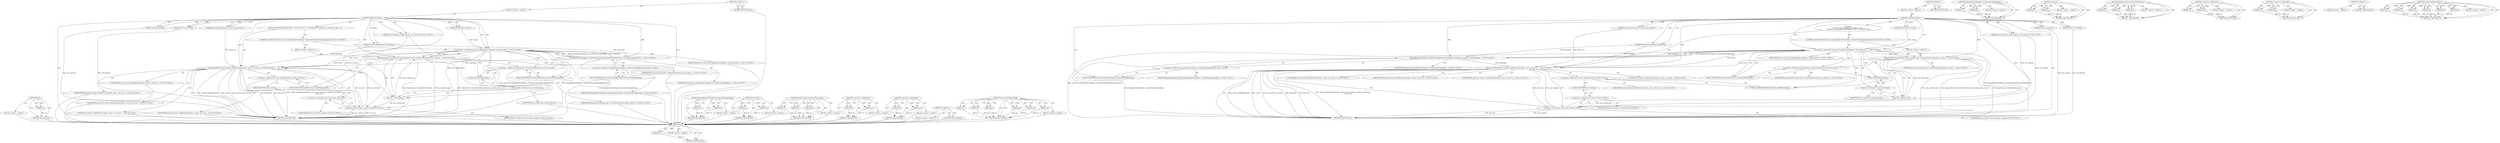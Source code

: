 digraph "chrome.AddWebContents" {
vulnerable_97 [label=<(METHOD,get)>];
vulnerable_98 [label=<(PARAM,p1)>];
vulnerable_99 [label=<(BLOCK,&lt;empty&gt;,&lt;empty&gt;)>];
vulnerable_100 [label=<(METHOD_RETURN,ANY)>];
vulnerable_6 [label=<(METHOD,&lt;global&gt;)<SUB>1</SUB>>];
vulnerable_7 [label=<(BLOCK,&lt;empty&gt;,&lt;empty&gt;)<SUB>1</SUB>>];
vulnerable_8 [label=<(METHOD,AddNewContents)<SUB>1</SUB>>];
vulnerable_9 [label=<(PARAM,WebContents* source)<SUB>1</SUB>>];
vulnerable_10 [label="<(PARAM,std::unique_ptr&lt;WebContents&gt; new_contents)<SUB>2</SUB>>"];
vulnerable_11 [label=<(PARAM,WindowOpenDisposition disposition)<SUB>3</SUB>>];
vulnerable_12 [label="<(PARAM,const gfx::Rect&amp; initial_rect)<SUB>4</SUB>>"];
vulnerable_13 [label=<(PARAM,bool user_gesture)<SUB>5</SUB>>];
vulnerable_14 [label=<(PARAM,bool* was_blocked)<SUB>6</SUB>>];
vulnerable_15 [label="<(BLOCK,{
   if (source &amp;&amp; PopupBlockerTabHelper::Consi...,{
   if (source &amp;&amp; PopupBlockerTabHelper::Consi...)<SUB>6</SUB>>"];
vulnerable_16 [label="<(CONTROL_STRUCTURE,IF,if (source &amp;&amp; PopupBlockerTabHelper::ConsiderForPopupBlocking(disposition)))<SUB>7</SUB>>"];
vulnerable_17 [label="<(&lt;operator&gt;.logicalAnd,source &amp;&amp; PopupBlockerTabHelper::ConsiderForPop...)<SUB>7</SUB>>"];
vulnerable_18 [label="<(IDENTIFIER,source,source &amp;&amp; PopupBlockerTabHelper::ConsiderForPop...)<SUB>7</SUB>>"];
vulnerable_19 [label="<(PopupBlockerTabHelper.ConsiderForPopupBlocking,PopupBlockerTabHelper::ConsiderForPopupBlocking...)<SUB>7</SUB>>"];
vulnerable_20 [label="<(&lt;operator&gt;.fieldAccess,PopupBlockerTabHelper::ConsiderForPopupBlocking)<SUB>7</SUB>>"];
vulnerable_21 [label="<(IDENTIFIER,PopupBlockerTabHelper,PopupBlockerTabHelper::ConsiderForPopupBlocking...)<SUB>7</SUB>>"];
vulnerable_22 [label=<(FIELD_IDENTIFIER,ConsiderForPopupBlocking,ConsiderForPopupBlocking)<SUB>7</SUB>>];
vulnerable_23 [label="<(IDENTIFIER,disposition,PopupBlockerTabHelper::ConsiderForPopupBlocking...)<SUB>7</SUB>>"];
vulnerable_24 [label=<(BLOCK,&lt;empty&gt;,&lt;empty&gt;)<SUB>8</SUB>>];
vulnerable_25 [label="<(PopupTracker.CreateForWebContents,PopupTracker::CreateForWebContents(new_contents...)<SUB>8</SUB>>"];
vulnerable_26 [label="<(&lt;operator&gt;.fieldAccess,PopupTracker::CreateForWebContents)<SUB>8</SUB>>"];
vulnerable_27 [label="<(IDENTIFIER,PopupTracker,PopupTracker::CreateForWebContents(new_contents...)<SUB>8</SUB>>"];
vulnerable_28 [label=<(FIELD_IDENTIFIER,CreateForWebContents,CreateForWebContents)<SUB>8</SUB>>];
vulnerable_29 [label=<(get,new_contents.get())<SUB>8</SUB>>];
vulnerable_30 [label=<(&lt;operator&gt;.fieldAccess,new_contents.get)<SUB>8</SUB>>];
vulnerable_31 [label=<(IDENTIFIER,new_contents,new_contents.get())<SUB>8</SUB>>];
vulnerable_32 [label=<(FIELD_IDENTIFIER,get,get)<SUB>8</SUB>>];
vulnerable_33 [label="<(IDENTIFIER,source,PopupTracker::CreateForWebContents(new_contents...)<SUB>8</SUB>>"];
vulnerable_34 [label="<(chrome.AddWebContents,chrome::AddWebContents(this, source, std::move(...)<SUB>9</SUB>>"];
vulnerable_35 [label="<(&lt;operator&gt;.fieldAccess,chrome::AddWebContents)<SUB>9</SUB>>"];
vulnerable_36 [label="<(IDENTIFIER,chrome,chrome::AddWebContents(this, source, std::move(...)<SUB>9</SUB>>"];
vulnerable_37 [label=<(FIELD_IDENTIFIER,AddWebContents,AddWebContents)<SUB>9</SUB>>];
vulnerable_38 [label="<(LITERAL,this,chrome::AddWebContents(this, source, std::move(...)<SUB>9</SUB>>"];
vulnerable_39 [label="<(IDENTIFIER,source,chrome::AddWebContents(this, source, std::move(...)<SUB>9</SUB>>"];
vulnerable_40 [label="<(std.move,std::move(new_contents))<SUB>9</SUB>>"];
vulnerable_41 [label="<(&lt;operator&gt;.fieldAccess,std::move)<SUB>9</SUB>>"];
vulnerable_42 [label="<(IDENTIFIER,std,std::move(new_contents))<SUB>9</SUB>>"];
vulnerable_43 [label=<(FIELD_IDENTIFIER,move,move)<SUB>9</SUB>>];
vulnerable_44 [label="<(IDENTIFIER,new_contents,std::move(new_contents))<SUB>9</SUB>>"];
vulnerable_45 [label="<(IDENTIFIER,disposition,chrome::AddWebContents(this, source, std::move(...)<SUB>9</SUB>>"];
vulnerable_46 [label="<(IDENTIFIER,initial_rect,chrome::AddWebContents(this, source, std::move(...)<SUB>10</SUB>>"];
vulnerable_47 [label=<(METHOD_RETURN,void)<SUB>1</SUB>>];
vulnerable_49 [label=<(METHOD_RETURN,ANY)<SUB>1</SUB>>];
vulnerable_81 [label=<(METHOD,PopupBlockerTabHelper.ConsiderForPopupBlocking)>];
vulnerable_82 [label=<(PARAM,p1)>];
vulnerable_83 [label=<(PARAM,p2)>];
vulnerable_84 [label=<(BLOCK,&lt;empty&gt;,&lt;empty&gt;)>];
vulnerable_85 [label=<(METHOD_RETURN,ANY)>];
vulnerable_110 [label=<(METHOD,std.move)>];
vulnerable_111 [label=<(PARAM,p1)>];
vulnerable_112 [label=<(PARAM,p2)>];
vulnerable_113 [label=<(BLOCK,&lt;empty&gt;,&lt;empty&gt;)>];
vulnerable_114 [label=<(METHOD_RETURN,ANY)>];
vulnerable_91 [label=<(METHOD,PopupTracker.CreateForWebContents)>];
vulnerable_92 [label=<(PARAM,p1)>];
vulnerable_93 [label=<(PARAM,p2)>];
vulnerable_94 [label=<(PARAM,p3)>];
vulnerable_95 [label=<(BLOCK,&lt;empty&gt;,&lt;empty&gt;)>];
vulnerable_96 [label=<(METHOD_RETURN,ANY)>];
vulnerable_86 [label=<(METHOD,&lt;operator&gt;.fieldAccess)>];
vulnerable_87 [label=<(PARAM,p1)>];
vulnerable_88 [label=<(PARAM,p2)>];
vulnerable_89 [label=<(BLOCK,&lt;empty&gt;,&lt;empty&gt;)>];
vulnerable_90 [label=<(METHOD_RETURN,ANY)>];
vulnerable_76 [label=<(METHOD,&lt;operator&gt;.logicalAnd)>];
vulnerable_77 [label=<(PARAM,p1)>];
vulnerable_78 [label=<(PARAM,p2)>];
vulnerable_79 [label=<(BLOCK,&lt;empty&gt;,&lt;empty&gt;)>];
vulnerable_80 [label=<(METHOD_RETURN,ANY)>];
vulnerable_70 [label=<(METHOD,&lt;global&gt;)<SUB>1</SUB>>];
vulnerable_71 [label=<(BLOCK,&lt;empty&gt;,&lt;empty&gt;)>];
vulnerable_72 [label=<(METHOD_RETURN,ANY)>];
vulnerable_101 [label=<(METHOD,chrome.AddWebContents)>];
vulnerable_102 [label=<(PARAM,p1)>];
vulnerable_103 [label=<(PARAM,p2)>];
vulnerable_104 [label=<(PARAM,p3)>];
vulnerable_105 [label=<(PARAM,p4)>];
vulnerable_106 [label=<(PARAM,p5)>];
vulnerable_107 [label=<(PARAM,p6)>];
vulnerable_108 [label=<(BLOCK,&lt;empty&gt;,&lt;empty&gt;)>];
vulnerable_109 [label=<(METHOD_RETURN,ANY)>];
fixed_97 [label=<(METHOD,get)>];
fixed_98 [label=<(PARAM,p1)>];
fixed_99 [label=<(BLOCK,&lt;empty&gt;,&lt;empty&gt;)>];
fixed_100 [label=<(METHOD_RETURN,ANY)>];
fixed_6 [label=<(METHOD,&lt;global&gt;)<SUB>1</SUB>>];
fixed_7 [label=<(BLOCK,&lt;empty&gt;,&lt;empty&gt;)<SUB>1</SUB>>];
fixed_8 [label=<(METHOD,AddNewContents)<SUB>1</SUB>>];
fixed_9 [label=<(PARAM,WebContents* source)<SUB>1</SUB>>];
fixed_10 [label="<(PARAM,std::unique_ptr&lt;WebContents&gt; new_contents)<SUB>2</SUB>>"];
fixed_11 [label=<(PARAM,WindowOpenDisposition disposition)<SUB>3</SUB>>];
fixed_12 [label="<(PARAM,const gfx::Rect&amp; initial_rect)<SUB>4</SUB>>"];
fixed_13 [label=<(PARAM,bool user_gesture)<SUB>5</SUB>>];
fixed_14 [label=<(PARAM,bool* was_blocked)<SUB>6</SUB>>];
fixed_15 [label=<(BLOCK,{
#if defined(OS_MACOSX)
  // On the Mac, the c...,{
#if defined(OS_MACOSX)
  // On the Mac, the c...)<SUB>6</SUB>>];
fixed_16 [label="<(CONTROL_STRUCTURE,IF,if (source &amp;&amp; PopupBlockerTabHelper::ConsiderForPopupBlocking(disposition)))<SUB>18</SUB>>"];
fixed_17 [label="<(&lt;operator&gt;.logicalAnd,source &amp;&amp; PopupBlockerTabHelper::ConsiderForPop...)<SUB>18</SUB>>"];
fixed_18 [label="<(IDENTIFIER,source,source &amp;&amp; PopupBlockerTabHelper::ConsiderForPop...)<SUB>18</SUB>>"];
fixed_19 [label="<(PopupBlockerTabHelper.ConsiderForPopupBlocking,PopupBlockerTabHelper::ConsiderForPopupBlocking...)<SUB>18</SUB>>"];
fixed_20 [label="<(&lt;operator&gt;.fieldAccess,PopupBlockerTabHelper::ConsiderForPopupBlocking)<SUB>18</SUB>>"];
fixed_21 [label="<(IDENTIFIER,PopupBlockerTabHelper,PopupBlockerTabHelper::ConsiderForPopupBlocking...)<SUB>18</SUB>>"];
fixed_22 [label=<(FIELD_IDENTIFIER,ConsiderForPopupBlocking,ConsiderForPopupBlocking)<SUB>18</SUB>>];
fixed_23 [label="<(IDENTIFIER,disposition,PopupBlockerTabHelper::ConsiderForPopupBlocking...)<SUB>18</SUB>>"];
fixed_24 [label=<(BLOCK,&lt;empty&gt;,&lt;empty&gt;)<SUB>19</SUB>>];
fixed_25 [label="<(PopupTracker.CreateForWebContents,PopupTracker::CreateForWebContents(new_contents...)<SUB>19</SUB>>"];
fixed_26 [label="<(&lt;operator&gt;.fieldAccess,PopupTracker::CreateForWebContents)<SUB>19</SUB>>"];
fixed_27 [label="<(IDENTIFIER,PopupTracker,PopupTracker::CreateForWebContents(new_contents...)<SUB>19</SUB>>"];
fixed_28 [label=<(FIELD_IDENTIFIER,CreateForWebContents,CreateForWebContents)<SUB>19</SUB>>];
fixed_29 [label=<(get,new_contents.get())<SUB>19</SUB>>];
fixed_30 [label=<(&lt;operator&gt;.fieldAccess,new_contents.get)<SUB>19</SUB>>];
fixed_31 [label=<(IDENTIFIER,new_contents,new_contents.get())<SUB>19</SUB>>];
fixed_32 [label=<(FIELD_IDENTIFIER,get,get)<SUB>19</SUB>>];
fixed_33 [label="<(IDENTIFIER,source,PopupTracker::CreateForWebContents(new_contents...)<SUB>19</SUB>>"];
fixed_34 [label="<(chrome.AddWebContents,chrome::AddWebContents(this, source, std::move(...)<SUB>20</SUB>>"];
fixed_35 [label="<(&lt;operator&gt;.fieldAccess,chrome::AddWebContents)<SUB>20</SUB>>"];
fixed_36 [label="<(IDENTIFIER,chrome,chrome::AddWebContents(this, source, std::move(...)<SUB>20</SUB>>"];
fixed_37 [label=<(FIELD_IDENTIFIER,AddWebContents,AddWebContents)<SUB>20</SUB>>];
fixed_38 [label="<(LITERAL,this,chrome::AddWebContents(this, source, std::move(...)<SUB>20</SUB>>"];
fixed_39 [label="<(IDENTIFIER,source,chrome::AddWebContents(this, source, std::move(...)<SUB>20</SUB>>"];
fixed_40 [label="<(std.move,std::move(new_contents))<SUB>20</SUB>>"];
fixed_41 [label="<(&lt;operator&gt;.fieldAccess,std::move)<SUB>20</SUB>>"];
fixed_42 [label="<(IDENTIFIER,std,std::move(new_contents))<SUB>20</SUB>>"];
fixed_43 [label=<(FIELD_IDENTIFIER,move,move)<SUB>20</SUB>>];
fixed_44 [label="<(IDENTIFIER,new_contents,std::move(new_contents))<SUB>20</SUB>>"];
fixed_45 [label="<(IDENTIFIER,disposition,chrome::AddWebContents(this, source, std::move(...)<SUB>20</SUB>>"];
fixed_46 [label="<(IDENTIFIER,initial_rect,chrome::AddWebContents(this, source, std::move(...)<SUB>21</SUB>>"];
fixed_47 [label=<(METHOD_RETURN,void)<SUB>1</SUB>>];
fixed_49 [label=<(METHOD_RETURN,ANY)<SUB>1</SUB>>];
fixed_81 [label=<(METHOD,PopupBlockerTabHelper.ConsiderForPopupBlocking)>];
fixed_82 [label=<(PARAM,p1)>];
fixed_83 [label=<(PARAM,p2)>];
fixed_84 [label=<(BLOCK,&lt;empty&gt;,&lt;empty&gt;)>];
fixed_85 [label=<(METHOD_RETURN,ANY)>];
fixed_110 [label=<(METHOD,std.move)>];
fixed_111 [label=<(PARAM,p1)>];
fixed_112 [label=<(PARAM,p2)>];
fixed_113 [label=<(BLOCK,&lt;empty&gt;,&lt;empty&gt;)>];
fixed_114 [label=<(METHOD_RETURN,ANY)>];
fixed_91 [label=<(METHOD,PopupTracker.CreateForWebContents)>];
fixed_92 [label=<(PARAM,p1)>];
fixed_93 [label=<(PARAM,p2)>];
fixed_94 [label=<(PARAM,p3)>];
fixed_95 [label=<(BLOCK,&lt;empty&gt;,&lt;empty&gt;)>];
fixed_96 [label=<(METHOD_RETURN,ANY)>];
fixed_86 [label=<(METHOD,&lt;operator&gt;.fieldAccess)>];
fixed_87 [label=<(PARAM,p1)>];
fixed_88 [label=<(PARAM,p2)>];
fixed_89 [label=<(BLOCK,&lt;empty&gt;,&lt;empty&gt;)>];
fixed_90 [label=<(METHOD_RETURN,ANY)>];
fixed_76 [label=<(METHOD,&lt;operator&gt;.logicalAnd)>];
fixed_77 [label=<(PARAM,p1)>];
fixed_78 [label=<(PARAM,p2)>];
fixed_79 [label=<(BLOCK,&lt;empty&gt;,&lt;empty&gt;)>];
fixed_80 [label=<(METHOD_RETURN,ANY)>];
fixed_70 [label=<(METHOD,&lt;global&gt;)<SUB>1</SUB>>];
fixed_71 [label=<(BLOCK,&lt;empty&gt;,&lt;empty&gt;)>];
fixed_72 [label=<(METHOD_RETURN,ANY)>];
fixed_101 [label=<(METHOD,chrome.AddWebContents)>];
fixed_102 [label=<(PARAM,p1)>];
fixed_103 [label=<(PARAM,p2)>];
fixed_104 [label=<(PARAM,p3)>];
fixed_105 [label=<(PARAM,p4)>];
fixed_106 [label=<(PARAM,p5)>];
fixed_107 [label=<(PARAM,p6)>];
fixed_108 [label=<(BLOCK,&lt;empty&gt;,&lt;empty&gt;)>];
fixed_109 [label=<(METHOD_RETURN,ANY)>];
vulnerable_97 -> vulnerable_98  [key=0, label="AST: "];
vulnerable_97 -> vulnerable_98  [key=1, label="DDG: "];
vulnerable_97 -> vulnerable_99  [key=0, label="AST: "];
vulnerable_97 -> vulnerable_100  [key=0, label="AST: "];
vulnerable_97 -> vulnerable_100  [key=1, label="CFG: "];
vulnerable_98 -> vulnerable_100  [key=0, label="DDG: p1"];
vulnerable_6 -> vulnerable_7  [key=0, label="AST: "];
vulnerable_6 -> vulnerable_49  [key=0, label="AST: "];
vulnerable_6 -> vulnerable_49  [key=1, label="CFG: "];
vulnerable_7 -> vulnerable_8  [key=0, label="AST: "];
vulnerable_8 -> vulnerable_9  [key=0, label="AST: "];
vulnerable_8 -> vulnerable_9  [key=1, label="DDG: "];
vulnerable_8 -> vulnerable_10  [key=0, label="AST: "];
vulnerable_8 -> vulnerable_10  [key=1, label="DDG: "];
vulnerable_8 -> vulnerable_11  [key=0, label="AST: "];
vulnerable_8 -> vulnerable_11  [key=1, label="DDG: "];
vulnerable_8 -> vulnerable_12  [key=0, label="AST: "];
vulnerable_8 -> vulnerable_12  [key=1, label="DDG: "];
vulnerable_8 -> vulnerable_13  [key=0, label="AST: "];
vulnerable_8 -> vulnerable_13  [key=1, label="DDG: "];
vulnerable_8 -> vulnerable_14  [key=0, label="AST: "];
vulnerable_8 -> vulnerable_14  [key=1, label="DDG: "];
vulnerable_8 -> vulnerable_15  [key=0, label="AST: "];
vulnerable_8 -> vulnerable_47  [key=0, label="AST: "];
vulnerable_8 -> vulnerable_17  [key=0, label="CFG: "];
vulnerable_8 -> vulnerable_17  [key=1, label="DDG: "];
vulnerable_8 -> vulnerable_22  [key=0, label="CFG: "];
vulnerable_8 -> vulnerable_34  [key=0, label="DDG: "];
vulnerable_8 -> vulnerable_40  [key=0, label="DDG: "];
vulnerable_8 -> vulnerable_19  [key=0, label="DDG: "];
vulnerable_8 -> vulnerable_25  [key=0, label="DDG: "];
vulnerable_9 -> vulnerable_17  [key=0, label="DDG: source"];
vulnerable_10 -> vulnerable_40  [key=0, label="DDG: new_contents"];
vulnerable_10 -> vulnerable_29  [key=0, label="DDG: new_contents"];
vulnerable_11 -> vulnerable_34  [key=0, label="DDG: disposition"];
vulnerable_11 -> vulnerable_19  [key=0, label="DDG: disposition"];
vulnerable_12 -> vulnerable_34  [key=0, label="DDG: initial_rect"];
vulnerable_13 -> vulnerable_47  [key=0, label="DDG: user_gesture"];
vulnerable_14 -> vulnerable_47  [key=0, label="DDG: was_blocked"];
vulnerable_15 -> vulnerable_16  [key=0, label="AST: "];
vulnerable_15 -> vulnerable_34  [key=0, label="AST: "];
vulnerable_16 -> vulnerable_17  [key=0, label="AST: "];
vulnerable_16 -> vulnerable_24  [key=0, label="AST: "];
vulnerable_17 -> vulnerable_18  [key=0, label="AST: "];
vulnerable_17 -> vulnerable_19  [key=0, label="AST: "];
vulnerable_17 -> vulnerable_28  [key=0, label="CFG: "];
vulnerable_17 -> vulnerable_28  [key=1, label="CDG: "];
vulnerable_17 -> vulnerable_37  [key=0, label="CFG: "];
vulnerable_17 -> vulnerable_47  [key=0, label="DDG: PopupBlockerTabHelper::ConsiderForPopupBlocking(disposition)"];
vulnerable_17 -> vulnerable_47  [key=1, label="DDG: source &amp;&amp; PopupBlockerTabHelper::ConsiderForPopupBlocking(disposition)"];
vulnerable_17 -> vulnerable_34  [key=0, label="DDG: source"];
vulnerable_17 -> vulnerable_25  [key=0, label="DDG: source"];
vulnerable_17 -> vulnerable_25  [key=1, label="CDG: "];
vulnerable_17 -> vulnerable_30  [key=0, label="CDG: "];
vulnerable_17 -> vulnerable_29  [key=0, label="CDG: "];
vulnerable_17 -> vulnerable_32  [key=0, label="CDG: "];
vulnerable_17 -> vulnerable_26  [key=0, label="CDG: "];
vulnerable_19 -> vulnerable_20  [key=0, label="AST: "];
vulnerable_19 -> vulnerable_23  [key=0, label="AST: "];
vulnerable_19 -> vulnerable_17  [key=0, label="CFG: "];
vulnerable_19 -> vulnerable_17  [key=1, label="DDG: PopupBlockerTabHelper::ConsiderForPopupBlocking"];
vulnerable_19 -> vulnerable_17  [key=2, label="DDG: disposition"];
vulnerable_19 -> vulnerable_47  [key=0, label="DDG: PopupBlockerTabHelper::ConsiderForPopupBlocking"];
vulnerable_19 -> vulnerable_34  [key=0, label="DDG: disposition"];
vulnerable_20 -> vulnerable_21  [key=0, label="AST: "];
vulnerable_20 -> vulnerable_22  [key=0, label="AST: "];
vulnerable_20 -> vulnerable_19  [key=0, label="CFG: "];
vulnerable_22 -> vulnerable_20  [key=0, label="CFG: "];
vulnerable_24 -> vulnerable_25  [key=0, label="AST: "];
vulnerable_25 -> vulnerable_26  [key=0, label="AST: "];
vulnerable_25 -> vulnerable_29  [key=0, label="AST: "];
vulnerable_25 -> vulnerable_33  [key=0, label="AST: "];
vulnerable_25 -> vulnerable_37  [key=0, label="CFG: "];
vulnerable_25 -> vulnerable_47  [key=0, label="DDG: PopupTracker::CreateForWebContents"];
vulnerable_25 -> vulnerable_47  [key=1, label="DDG: new_contents.get()"];
vulnerable_25 -> vulnerable_47  [key=2, label="DDG: PopupTracker::CreateForWebContents(new_contents.get(), source)"];
vulnerable_25 -> vulnerable_34  [key=0, label="DDG: source"];
vulnerable_26 -> vulnerable_27  [key=0, label="AST: "];
vulnerable_26 -> vulnerable_28  [key=0, label="AST: "];
vulnerable_26 -> vulnerable_32  [key=0, label="CFG: "];
vulnerable_28 -> vulnerable_26  [key=0, label="CFG: "];
vulnerable_29 -> vulnerable_30  [key=0, label="AST: "];
vulnerable_29 -> vulnerable_25  [key=0, label="CFG: "];
vulnerable_29 -> vulnerable_25  [key=1, label="DDG: new_contents.get"];
vulnerable_29 -> vulnerable_40  [key=0, label="DDG: new_contents.get"];
vulnerable_30 -> vulnerable_31  [key=0, label="AST: "];
vulnerable_30 -> vulnerable_32  [key=0, label="AST: "];
vulnerable_30 -> vulnerable_29  [key=0, label="CFG: "];
vulnerable_32 -> vulnerable_30  [key=0, label="CFG: "];
vulnerable_34 -> vulnerable_35  [key=0, label="AST: "];
vulnerable_34 -> vulnerable_38  [key=0, label="AST: "];
vulnerable_34 -> vulnerable_39  [key=0, label="AST: "];
vulnerable_34 -> vulnerable_40  [key=0, label="AST: "];
vulnerable_34 -> vulnerable_45  [key=0, label="AST: "];
vulnerable_34 -> vulnerable_46  [key=0, label="AST: "];
vulnerable_34 -> vulnerable_47  [key=0, label="CFG: "];
vulnerable_34 -> vulnerable_47  [key=1, label="DDG: chrome::AddWebContents"];
vulnerable_34 -> vulnerable_47  [key=2, label="DDG: source"];
vulnerable_34 -> vulnerable_47  [key=3, label="DDG: std::move(new_contents)"];
vulnerable_34 -> vulnerable_47  [key=4, label="DDG: disposition"];
vulnerable_34 -> vulnerable_47  [key=5, label="DDG: initial_rect"];
vulnerable_34 -> vulnerable_47  [key=6, label="DDG: chrome::AddWebContents(this, source, std::move(new_contents), disposition,
                         initial_rect)"];
vulnerable_35 -> vulnerable_36  [key=0, label="AST: "];
vulnerable_35 -> vulnerable_37  [key=0, label="AST: "];
vulnerable_35 -> vulnerable_43  [key=0, label="CFG: "];
vulnerable_37 -> vulnerable_35  [key=0, label="CFG: "];
vulnerable_40 -> vulnerable_41  [key=0, label="AST: "];
vulnerable_40 -> vulnerable_44  [key=0, label="AST: "];
vulnerable_40 -> vulnerable_34  [key=0, label="CFG: "];
vulnerable_40 -> vulnerable_34  [key=1, label="DDG: std::move"];
vulnerable_40 -> vulnerable_34  [key=2, label="DDG: new_contents"];
vulnerable_40 -> vulnerable_47  [key=0, label="DDG: std::move"];
vulnerable_40 -> vulnerable_47  [key=1, label="DDG: new_contents"];
vulnerable_41 -> vulnerable_42  [key=0, label="AST: "];
vulnerable_41 -> vulnerable_43  [key=0, label="AST: "];
vulnerable_41 -> vulnerable_40  [key=0, label="CFG: "];
vulnerable_43 -> vulnerable_41  [key=0, label="CFG: "];
vulnerable_81 -> vulnerable_82  [key=0, label="AST: "];
vulnerable_81 -> vulnerable_82  [key=1, label="DDG: "];
vulnerable_81 -> vulnerable_84  [key=0, label="AST: "];
vulnerable_81 -> vulnerable_83  [key=0, label="AST: "];
vulnerable_81 -> vulnerable_83  [key=1, label="DDG: "];
vulnerable_81 -> vulnerable_85  [key=0, label="AST: "];
vulnerable_81 -> vulnerable_85  [key=1, label="CFG: "];
vulnerable_82 -> vulnerable_85  [key=0, label="DDG: p1"];
vulnerable_83 -> vulnerable_85  [key=0, label="DDG: p2"];
vulnerable_110 -> vulnerable_111  [key=0, label="AST: "];
vulnerable_110 -> vulnerable_111  [key=1, label="DDG: "];
vulnerable_110 -> vulnerable_113  [key=0, label="AST: "];
vulnerable_110 -> vulnerable_112  [key=0, label="AST: "];
vulnerable_110 -> vulnerable_112  [key=1, label="DDG: "];
vulnerable_110 -> vulnerable_114  [key=0, label="AST: "];
vulnerable_110 -> vulnerable_114  [key=1, label="CFG: "];
vulnerable_111 -> vulnerable_114  [key=0, label="DDG: p1"];
vulnerable_112 -> vulnerable_114  [key=0, label="DDG: p2"];
vulnerable_91 -> vulnerable_92  [key=0, label="AST: "];
vulnerable_91 -> vulnerable_92  [key=1, label="DDG: "];
vulnerable_91 -> vulnerable_95  [key=0, label="AST: "];
vulnerable_91 -> vulnerable_93  [key=0, label="AST: "];
vulnerable_91 -> vulnerable_93  [key=1, label="DDG: "];
vulnerable_91 -> vulnerable_96  [key=0, label="AST: "];
vulnerable_91 -> vulnerable_96  [key=1, label="CFG: "];
vulnerable_91 -> vulnerable_94  [key=0, label="AST: "];
vulnerable_91 -> vulnerable_94  [key=1, label="DDG: "];
vulnerable_92 -> vulnerable_96  [key=0, label="DDG: p1"];
vulnerable_93 -> vulnerable_96  [key=0, label="DDG: p2"];
vulnerable_94 -> vulnerable_96  [key=0, label="DDG: p3"];
vulnerable_86 -> vulnerable_87  [key=0, label="AST: "];
vulnerable_86 -> vulnerable_87  [key=1, label="DDG: "];
vulnerable_86 -> vulnerable_89  [key=0, label="AST: "];
vulnerable_86 -> vulnerable_88  [key=0, label="AST: "];
vulnerable_86 -> vulnerable_88  [key=1, label="DDG: "];
vulnerable_86 -> vulnerable_90  [key=0, label="AST: "];
vulnerable_86 -> vulnerable_90  [key=1, label="CFG: "];
vulnerable_87 -> vulnerable_90  [key=0, label="DDG: p1"];
vulnerable_88 -> vulnerable_90  [key=0, label="DDG: p2"];
vulnerable_76 -> vulnerable_77  [key=0, label="AST: "];
vulnerable_76 -> vulnerable_77  [key=1, label="DDG: "];
vulnerable_76 -> vulnerable_79  [key=0, label="AST: "];
vulnerable_76 -> vulnerable_78  [key=0, label="AST: "];
vulnerable_76 -> vulnerable_78  [key=1, label="DDG: "];
vulnerable_76 -> vulnerable_80  [key=0, label="AST: "];
vulnerable_76 -> vulnerable_80  [key=1, label="CFG: "];
vulnerable_77 -> vulnerable_80  [key=0, label="DDG: p1"];
vulnerable_78 -> vulnerable_80  [key=0, label="DDG: p2"];
vulnerable_70 -> vulnerable_71  [key=0, label="AST: "];
vulnerable_70 -> vulnerable_72  [key=0, label="AST: "];
vulnerable_70 -> vulnerable_72  [key=1, label="CFG: "];
vulnerable_101 -> vulnerable_102  [key=0, label="AST: "];
vulnerable_101 -> vulnerable_102  [key=1, label="DDG: "];
vulnerable_101 -> vulnerable_108  [key=0, label="AST: "];
vulnerable_101 -> vulnerable_103  [key=0, label="AST: "];
vulnerable_101 -> vulnerable_103  [key=1, label="DDG: "];
vulnerable_101 -> vulnerable_109  [key=0, label="AST: "];
vulnerable_101 -> vulnerable_109  [key=1, label="CFG: "];
vulnerable_101 -> vulnerable_104  [key=0, label="AST: "];
vulnerable_101 -> vulnerable_104  [key=1, label="DDG: "];
vulnerable_101 -> vulnerable_105  [key=0, label="AST: "];
vulnerable_101 -> vulnerable_105  [key=1, label="DDG: "];
vulnerable_101 -> vulnerable_106  [key=0, label="AST: "];
vulnerable_101 -> vulnerable_106  [key=1, label="DDG: "];
vulnerable_101 -> vulnerable_107  [key=0, label="AST: "];
vulnerable_101 -> vulnerable_107  [key=1, label="DDG: "];
vulnerable_102 -> vulnerable_109  [key=0, label="DDG: p1"];
vulnerable_103 -> vulnerable_109  [key=0, label="DDG: p2"];
vulnerable_104 -> vulnerable_109  [key=0, label="DDG: p3"];
vulnerable_105 -> vulnerable_109  [key=0, label="DDG: p4"];
vulnerable_106 -> vulnerable_109  [key=0, label="DDG: p5"];
vulnerable_107 -> vulnerable_109  [key=0, label="DDG: p6"];
fixed_97 -> fixed_98  [key=0, label="AST: "];
fixed_97 -> fixed_98  [key=1, label="DDG: "];
fixed_97 -> fixed_99  [key=0, label="AST: "];
fixed_97 -> fixed_100  [key=0, label="AST: "];
fixed_97 -> fixed_100  [key=1, label="CFG: "];
fixed_98 -> fixed_100  [key=0, label="DDG: p1"];
fixed_99 -> vulnerable_97  [key=0];
fixed_100 -> vulnerable_97  [key=0];
fixed_6 -> fixed_7  [key=0, label="AST: "];
fixed_6 -> fixed_49  [key=0, label="AST: "];
fixed_6 -> fixed_49  [key=1, label="CFG: "];
fixed_7 -> fixed_8  [key=0, label="AST: "];
fixed_8 -> fixed_9  [key=0, label="AST: "];
fixed_8 -> fixed_9  [key=1, label="DDG: "];
fixed_8 -> fixed_10  [key=0, label="AST: "];
fixed_8 -> fixed_10  [key=1, label="DDG: "];
fixed_8 -> fixed_11  [key=0, label="AST: "];
fixed_8 -> fixed_11  [key=1, label="DDG: "];
fixed_8 -> fixed_12  [key=0, label="AST: "];
fixed_8 -> fixed_12  [key=1, label="DDG: "];
fixed_8 -> fixed_13  [key=0, label="AST: "];
fixed_8 -> fixed_13  [key=1, label="DDG: "];
fixed_8 -> fixed_14  [key=0, label="AST: "];
fixed_8 -> fixed_14  [key=1, label="DDG: "];
fixed_8 -> fixed_15  [key=0, label="AST: "];
fixed_8 -> fixed_47  [key=0, label="AST: "];
fixed_8 -> fixed_17  [key=0, label="CFG: "];
fixed_8 -> fixed_17  [key=1, label="DDG: "];
fixed_8 -> fixed_22  [key=0, label="CFG: "];
fixed_8 -> fixed_34  [key=0, label="DDG: "];
fixed_8 -> fixed_40  [key=0, label="DDG: "];
fixed_8 -> fixed_19  [key=0, label="DDG: "];
fixed_8 -> fixed_25  [key=0, label="DDG: "];
fixed_9 -> fixed_17  [key=0, label="DDG: source"];
fixed_10 -> fixed_40  [key=0, label="DDG: new_contents"];
fixed_10 -> fixed_29  [key=0, label="DDG: new_contents"];
fixed_11 -> fixed_34  [key=0, label="DDG: disposition"];
fixed_11 -> fixed_19  [key=0, label="DDG: disposition"];
fixed_12 -> fixed_34  [key=0, label="DDG: initial_rect"];
fixed_13 -> fixed_47  [key=0, label="DDG: user_gesture"];
fixed_14 -> fixed_47  [key=0, label="DDG: was_blocked"];
fixed_15 -> fixed_16  [key=0, label="AST: "];
fixed_15 -> fixed_34  [key=0, label="AST: "];
fixed_16 -> fixed_17  [key=0, label="AST: "];
fixed_16 -> fixed_24  [key=0, label="AST: "];
fixed_17 -> fixed_18  [key=0, label="AST: "];
fixed_17 -> fixed_19  [key=0, label="AST: "];
fixed_17 -> fixed_28  [key=0, label="CFG: "];
fixed_17 -> fixed_28  [key=1, label="CDG: "];
fixed_17 -> fixed_37  [key=0, label="CFG: "];
fixed_17 -> fixed_47  [key=0, label="DDG: PopupBlockerTabHelper::ConsiderForPopupBlocking(disposition)"];
fixed_17 -> fixed_47  [key=1, label="DDG: source &amp;&amp; PopupBlockerTabHelper::ConsiderForPopupBlocking(disposition)"];
fixed_17 -> fixed_34  [key=0, label="DDG: source"];
fixed_17 -> fixed_25  [key=0, label="DDG: source"];
fixed_17 -> fixed_25  [key=1, label="CDG: "];
fixed_17 -> fixed_30  [key=0, label="CDG: "];
fixed_17 -> fixed_29  [key=0, label="CDG: "];
fixed_17 -> fixed_32  [key=0, label="CDG: "];
fixed_17 -> fixed_26  [key=0, label="CDG: "];
fixed_18 -> vulnerable_97  [key=0];
fixed_19 -> fixed_20  [key=0, label="AST: "];
fixed_19 -> fixed_23  [key=0, label="AST: "];
fixed_19 -> fixed_17  [key=0, label="CFG: "];
fixed_19 -> fixed_17  [key=1, label="DDG: PopupBlockerTabHelper::ConsiderForPopupBlocking"];
fixed_19 -> fixed_17  [key=2, label="DDG: disposition"];
fixed_19 -> fixed_47  [key=0, label="DDG: PopupBlockerTabHelper::ConsiderForPopupBlocking"];
fixed_19 -> fixed_34  [key=0, label="DDG: disposition"];
fixed_20 -> fixed_21  [key=0, label="AST: "];
fixed_20 -> fixed_22  [key=0, label="AST: "];
fixed_20 -> fixed_19  [key=0, label="CFG: "];
fixed_21 -> vulnerable_97  [key=0];
fixed_22 -> fixed_20  [key=0, label="CFG: "];
fixed_23 -> vulnerable_97  [key=0];
fixed_24 -> fixed_25  [key=0, label="AST: "];
fixed_25 -> fixed_26  [key=0, label="AST: "];
fixed_25 -> fixed_29  [key=0, label="AST: "];
fixed_25 -> fixed_33  [key=0, label="AST: "];
fixed_25 -> fixed_37  [key=0, label="CFG: "];
fixed_25 -> fixed_47  [key=0, label="DDG: PopupTracker::CreateForWebContents"];
fixed_25 -> fixed_47  [key=1, label="DDG: new_contents.get()"];
fixed_25 -> fixed_47  [key=2, label="DDG: PopupTracker::CreateForWebContents(new_contents.get(), source)"];
fixed_25 -> fixed_34  [key=0, label="DDG: source"];
fixed_26 -> fixed_27  [key=0, label="AST: "];
fixed_26 -> fixed_28  [key=0, label="AST: "];
fixed_26 -> fixed_32  [key=0, label="CFG: "];
fixed_27 -> vulnerable_97  [key=0];
fixed_28 -> fixed_26  [key=0, label="CFG: "];
fixed_29 -> fixed_30  [key=0, label="AST: "];
fixed_29 -> fixed_25  [key=0, label="CFG: "];
fixed_29 -> fixed_25  [key=1, label="DDG: new_contents.get"];
fixed_29 -> fixed_40  [key=0, label="DDG: new_contents.get"];
fixed_30 -> fixed_31  [key=0, label="AST: "];
fixed_30 -> fixed_32  [key=0, label="AST: "];
fixed_30 -> fixed_29  [key=0, label="CFG: "];
fixed_31 -> vulnerable_97  [key=0];
fixed_32 -> fixed_30  [key=0, label="CFG: "];
fixed_33 -> vulnerable_97  [key=0];
fixed_34 -> fixed_35  [key=0, label="AST: "];
fixed_34 -> fixed_38  [key=0, label="AST: "];
fixed_34 -> fixed_39  [key=0, label="AST: "];
fixed_34 -> fixed_40  [key=0, label="AST: "];
fixed_34 -> fixed_45  [key=0, label="AST: "];
fixed_34 -> fixed_46  [key=0, label="AST: "];
fixed_34 -> fixed_47  [key=0, label="CFG: "];
fixed_34 -> fixed_47  [key=1, label="DDG: chrome::AddWebContents"];
fixed_34 -> fixed_47  [key=2, label="DDG: source"];
fixed_34 -> fixed_47  [key=3, label="DDG: std::move(new_contents)"];
fixed_34 -> fixed_47  [key=4, label="DDG: disposition"];
fixed_34 -> fixed_47  [key=5, label="DDG: initial_rect"];
fixed_34 -> fixed_47  [key=6, label="DDG: chrome::AddWebContents(this, source, std::move(new_contents), disposition,
                         initial_rect)"];
fixed_35 -> fixed_36  [key=0, label="AST: "];
fixed_35 -> fixed_37  [key=0, label="AST: "];
fixed_35 -> fixed_43  [key=0, label="CFG: "];
fixed_36 -> vulnerable_97  [key=0];
fixed_37 -> fixed_35  [key=0, label="CFG: "];
fixed_38 -> vulnerable_97  [key=0];
fixed_39 -> vulnerable_97  [key=0];
fixed_40 -> fixed_41  [key=0, label="AST: "];
fixed_40 -> fixed_44  [key=0, label="AST: "];
fixed_40 -> fixed_34  [key=0, label="CFG: "];
fixed_40 -> fixed_34  [key=1, label="DDG: std::move"];
fixed_40 -> fixed_34  [key=2, label="DDG: new_contents"];
fixed_40 -> fixed_47  [key=0, label="DDG: std::move"];
fixed_40 -> fixed_47  [key=1, label="DDG: new_contents"];
fixed_41 -> fixed_42  [key=0, label="AST: "];
fixed_41 -> fixed_43  [key=0, label="AST: "];
fixed_41 -> fixed_40  [key=0, label="CFG: "];
fixed_42 -> vulnerable_97  [key=0];
fixed_43 -> fixed_41  [key=0, label="CFG: "];
fixed_44 -> vulnerable_97  [key=0];
fixed_45 -> vulnerable_97  [key=0];
fixed_46 -> vulnerable_97  [key=0];
fixed_47 -> vulnerable_97  [key=0];
fixed_49 -> vulnerable_97  [key=0];
fixed_81 -> fixed_82  [key=0, label="AST: "];
fixed_81 -> fixed_82  [key=1, label="DDG: "];
fixed_81 -> fixed_84  [key=0, label="AST: "];
fixed_81 -> fixed_83  [key=0, label="AST: "];
fixed_81 -> fixed_83  [key=1, label="DDG: "];
fixed_81 -> fixed_85  [key=0, label="AST: "];
fixed_81 -> fixed_85  [key=1, label="CFG: "];
fixed_82 -> fixed_85  [key=0, label="DDG: p1"];
fixed_83 -> fixed_85  [key=0, label="DDG: p2"];
fixed_84 -> vulnerable_97  [key=0];
fixed_85 -> vulnerable_97  [key=0];
fixed_110 -> fixed_111  [key=0, label="AST: "];
fixed_110 -> fixed_111  [key=1, label="DDG: "];
fixed_110 -> fixed_113  [key=0, label="AST: "];
fixed_110 -> fixed_112  [key=0, label="AST: "];
fixed_110 -> fixed_112  [key=1, label="DDG: "];
fixed_110 -> fixed_114  [key=0, label="AST: "];
fixed_110 -> fixed_114  [key=1, label="CFG: "];
fixed_111 -> fixed_114  [key=0, label="DDG: p1"];
fixed_112 -> fixed_114  [key=0, label="DDG: p2"];
fixed_113 -> vulnerable_97  [key=0];
fixed_114 -> vulnerable_97  [key=0];
fixed_91 -> fixed_92  [key=0, label="AST: "];
fixed_91 -> fixed_92  [key=1, label="DDG: "];
fixed_91 -> fixed_95  [key=0, label="AST: "];
fixed_91 -> fixed_93  [key=0, label="AST: "];
fixed_91 -> fixed_93  [key=1, label="DDG: "];
fixed_91 -> fixed_96  [key=0, label="AST: "];
fixed_91 -> fixed_96  [key=1, label="CFG: "];
fixed_91 -> fixed_94  [key=0, label="AST: "];
fixed_91 -> fixed_94  [key=1, label="DDG: "];
fixed_92 -> fixed_96  [key=0, label="DDG: p1"];
fixed_93 -> fixed_96  [key=0, label="DDG: p2"];
fixed_94 -> fixed_96  [key=0, label="DDG: p3"];
fixed_95 -> vulnerable_97  [key=0];
fixed_96 -> vulnerable_97  [key=0];
fixed_86 -> fixed_87  [key=0, label="AST: "];
fixed_86 -> fixed_87  [key=1, label="DDG: "];
fixed_86 -> fixed_89  [key=0, label="AST: "];
fixed_86 -> fixed_88  [key=0, label="AST: "];
fixed_86 -> fixed_88  [key=1, label="DDG: "];
fixed_86 -> fixed_90  [key=0, label="AST: "];
fixed_86 -> fixed_90  [key=1, label="CFG: "];
fixed_87 -> fixed_90  [key=0, label="DDG: p1"];
fixed_88 -> fixed_90  [key=0, label="DDG: p2"];
fixed_89 -> vulnerable_97  [key=0];
fixed_90 -> vulnerable_97  [key=0];
fixed_76 -> fixed_77  [key=0, label="AST: "];
fixed_76 -> fixed_77  [key=1, label="DDG: "];
fixed_76 -> fixed_79  [key=0, label="AST: "];
fixed_76 -> fixed_78  [key=0, label="AST: "];
fixed_76 -> fixed_78  [key=1, label="DDG: "];
fixed_76 -> fixed_80  [key=0, label="AST: "];
fixed_76 -> fixed_80  [key=1, label="CFG: "];
fixed_77 -> fixed_80  [key=0, label="DDG: p1"];
fixed_78 -> fixed_80  [key=0, label="DDG: p2"];
fixed_79 -> vulnerable_97  [key=0];
fixed_80 -> vulnerable_97  [key=0];
fixed_70 -> fixed_71  [key=0, label="AST: "];
fixed_70 -> fixed_72  [key=0, label="AST: "];
fixed_70 -> fixed_72  [key=1, label="CFG: "];
fixed_71 -> vulnerable_97  [key=0];
fixed_72 -> vulnerable_97  [key=0];
fixed_101 -> fixed_102  [key=0, label="AST: "];
fixed_101 -> fixed_102  [key=1, label="DDG: "];
fixed_101 -> fixed_108  [key=0, label="AST: "];
fixed_101 -> fixed_103  [key=0, label="AST: "];
fixed_101 -> fixed_103  [key=1, label="DDG: "];
fixed_101 -> fixed_109  [key=0, label="AST: "];
fixed_101 -> fixed_109  [key=1, label="CFG: "];
fixed_101 -> fixed_104  [key=0, label="AST: "];
fixed_101 -> fixed_104  [key=1, label="DDG: "];
fixed_101 -> fixed_105  [key=0, label="AST: "];
fixed_101 -> fixed_105  [key=1, label="DDG: "];
fixed_101 -> fixed_106  [key=0, label="AST: "];
fixed_101 -> fixed_106  [key=1, label="DDG: "];
fixed_101 -> fixed_107  [key=0, label="AST: "];
fixed_101 -> fixed_107  [key=1, label="DDG: "];
fixed_102 -> fixed_109  [key=0, label="DDG: p1"];
fixed_103 -> fixed_109  [key=0, label="DDG: p2"];
fixed_104 -> fixed_109  [key=0, label="DDG: p3"];
fixed_105 -> fixed_109  [key=0, label="DDG: p4"];
fixed_106 -> fixed_109  [key=0, label="DDG: p5"];
fixed_107 -> fixed_109  [key=0, label="DDG: p6"];
fixed_108 -> vulnerable_97  [key=0];
fixed_109 -> vulnerable_97  [key=0];
}
